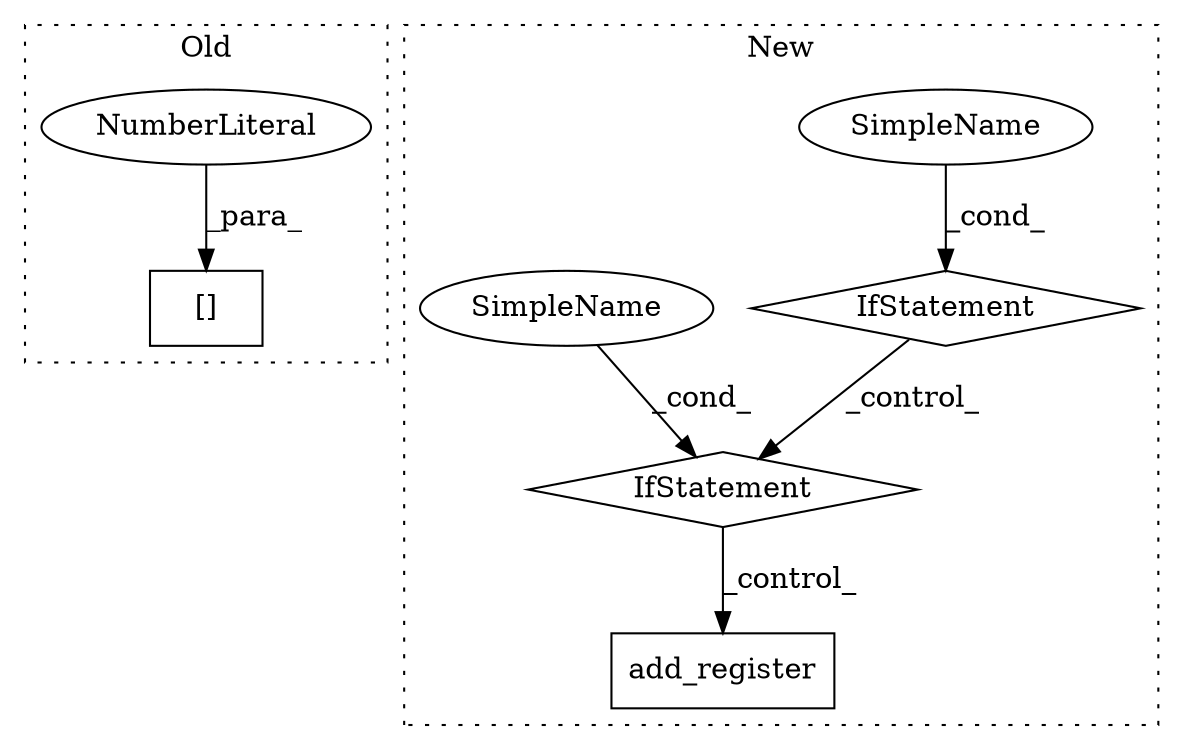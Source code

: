 digraph G {
subgraph cluster0 {
1 [label="[]" a="2" s="3701,3704" l="2,1" shape="box"];
4 [label="NumberLiteral" a="34" s="3703" l="1" shape="ellipse"];
label = "Old";
style="dotted";
}
subgraph cluster1 {
2 [label="add_register" a="32" s="4327,4346" l="13,1" shape="box"];
3 [label="IfStatement" a="25" s="3727,3755" l="4,2" shape="diamond"];
5 [label="SimpleName" a="42" s="" l="" shape="ellipse"];
6 [label="IfStatement" a="25" s="4268,4301" l="4,2" shape="diamond"];
7 [label="SimpleName" a="42" s="" l="" shape="ellipse"];
label = "New";
style="dotted";
}
3 -> 6 [label="_control_"];
4 -> 1 [label="_para_"];
5 -> 3 [label="_cond_"];
6 -> 2 [label="_control_"];
7 -> 6 [label="_cond_"];
}